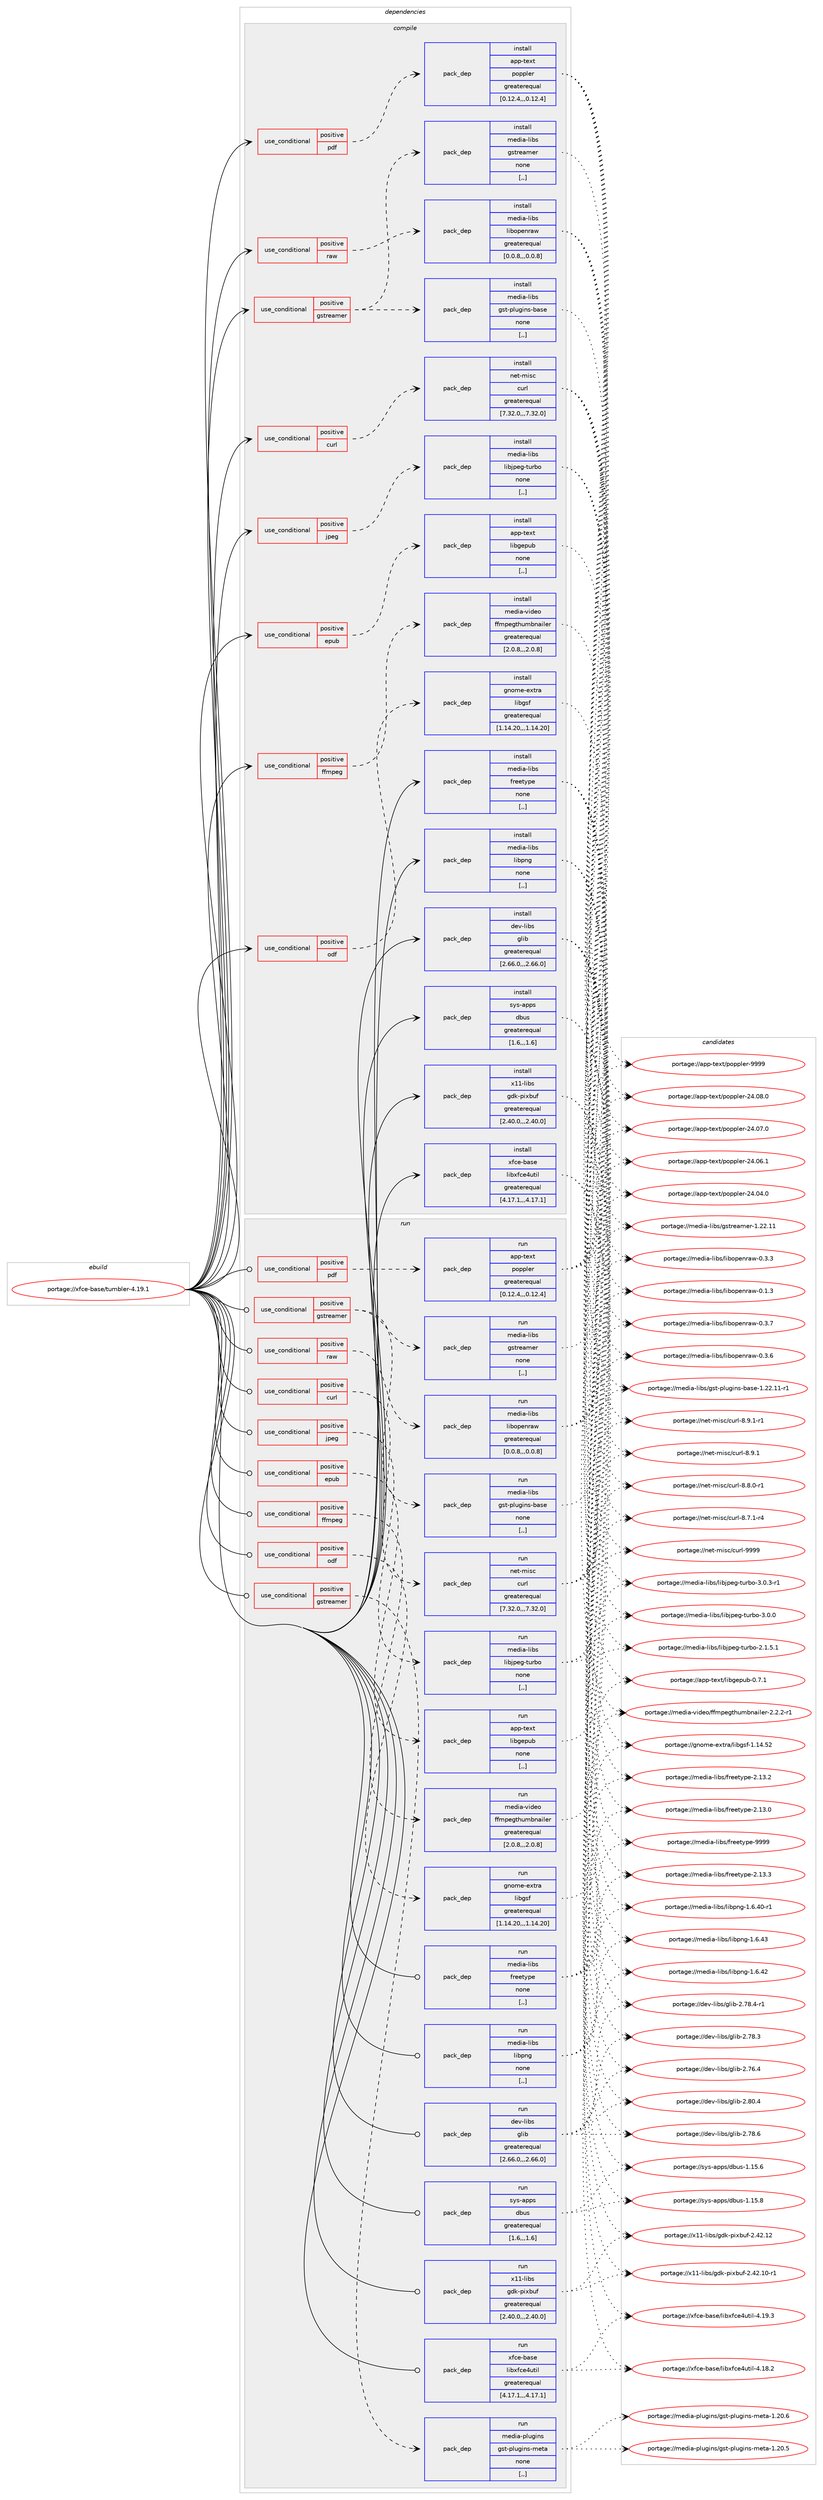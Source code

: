 digraph prolog {

# *************
# Graph options
# *************

newrank=true;
concentrate=true;
compound=true;
graph [rankdir=LR,fontname=Helvetica,fontsize=10,ranksep=1.5];#, ranksep=2.5, nodesep=0.2];
edge  [arrowhead=vee];
node  [fontname=Helvetica,fontsize=10];

# **********
# The ebuild
# **********

subgraph cluster_leftcol {
color=gray;
label=<<i>ebuild</i>>;
id [label="portage://xfce-base/tumbler-4.19.1", color=red, width=4, href="../xfce-base/tumbler-4.19.1.svg"];
}

# ****************
# The dependencies
# ****************

subgraph cluster_midcol {
color=gray;
label=<<i>dependencies</i>>;
subgraph cluster_compile {
fillcolor="#eeeeee";
style=filled;
label=<<i>compile</i>>;
subgraph cond275 {
dependency1896 [label=<<TABLE BORDER="0" CELLBORDER="1" CELLSPACING="0" CELLPADDING="4"><TR><TD ROWSPAN="3" CELLPADDING="10">use_conditional</TD></TR><TR><TD>positive</TD></TR><TR><TD>curl</TD></TR></TABLE>>, shape=none, color=red];
subgraph pack1560 {
dependency1897 [label=<<TABLE BORDER="0" CELLBORDER="1" CELLSPACING="0" CELLPADDING="4" WIDTH="220"><TR><TD ROWSPAN="6" CELLPADDING="30">pack_dep</TD></TR><TR><TD WIDTH="110">install</TD></TR><TR><TD>net-misc</TD></TR><TR><TD>curl</TD></TR><TR><TD>greaterequal</TD></TR><TR><TD>[7.32.0,,,7.32.0]</TD></TR></TABLE>>, shape=none, color=blue];
}
dependency1896:e -> dependency1897:w [weight=20,style="dashed",arrowhead="vee"];
}
id:e -> dependency1896:w [weight=20,style="solid",arrowhead="vee"];
subgraph cond276 {
dependency1898 [label=<<TABLE BORDER="0" CELLBORDER="1" CELLSPACING="0" CELLPADDING="4"><TR><TD ROWSPAN="3" CELLPADDING="10">use_conditional</TD></TR><TR><TD>positive</TD></TR><TR><TD>epub</TD></TR></TABLE>>, shape=none, color=red];
subgraph pack1561 {
dependency1899 [label=<<TABLE BORDER="0" CELLBORDER="1" CELLSPACING="0" CELLPADDING="4" WIDTH="220"><TR><TD ROWSPAN="6" CELLPADDING="30">pack_dep</TD></TR><TR><TD WIDTH="110">install</TD></TR><TR><TD>app-text</TD></TR><TR><TD>libgepub</TD></TR><TR><TD>none</TD></TR><TR><TD>[,,]</TD></TR></TABLE>>, shape=none, color=blue];
}
dependency1898:e -> dependency1899:w [weight=20,style="dashed",arrowhead="vee"];
}
id:e -> dependency1898:w [weight=20,style="solid",arrowhead="vee"];
subgraph cond277 {
dependency1900 [label=<<TABLE BORDER="0" CELLBORDER="1" CELLSPACING="0" CELLPADDING="4"><TR><TD ROWSPAN="3" CELLPADDING="10">use_conditional</TD></TR><TR><TD>positive</TD></TR><TR><TD>ffmpeg</TD></TR></TABLE>>, shape=none, color=red];
subgraph pack1562 {
dependency1901 [label=<<TABLE BORDER="0" CELLBORDER="1" CELLSPACING="0" CELLPADDING="4" WIDTH="220"><TR><TD ROWSPAN="6" CELLPADDING="30">pack_dep</TD></TR><TR><TD WIDTH="110">install</TD></TR><TR><TD>media-video</TD></TR><TR><TD>ffmpegthumbnailer</TD></TR><TR><TD>greaterequal</TD></TR><TR><TD>[2.0.8,,,2.0.8]</TD></TR></TABLE>>, shape=none, color=blue];
}
dependency1900:e -> dependency1901:w [weight=20,style="dashed",arrowhead="vee"];
}
id:e -> dependency1900:w [weight=20,style="solid",arrowhead="vee"];
subgraph cond278 {
dependency1902 [label=<<TABLE BORDER="0" CELLBORDER="1" CELLSPACING="0" CELLPADDING="4"><TR><TD ROWSPAN="3" CELLPADDING="10">use_conditional</TD></TR><TR><TD>positive</TD></TR><TR><TD>gstreamer</TD></TR></TABLE>>, shape=none, color=red];
subgraph pack1563 {
dependency1903 [label=<<TABLE BORDER="0" CELLBORDER="1" CELLSPACING="0" CELLPADDING="4" WIDTH="220"><TR><TD ROWSPAN="6" CELLPADDING="30">pack_dep</TD></TR><TR><TD WIDTH="110">install</TD></TR><TR><TD>media-libs</TD></TR><TR><TD>gstreamer</TD></TR><TR><TD>none</TD></TR><TR><TD>[,,]</TD></TR></TABLE>>, shape=none, color=blue];
}
dependency1902:e -> dependency1903:w [weight=20,style="dashed",arrowhead="vee"];
subgraph pack1564 {
dependency1904 [label=<<TABLE BORDER="0" CELLBORDER="1" CELLSPACING="0" CELLPADDING="4" WIDTH="220"><TR><TD ROWSPAN="6" CELLPADDING="30">pack_dep</TD></TR><TR><TD WIDTH="110">install</TD></TR><TR><TD>media-libs</TD></TR><TR><TD>gst-plugins-base</TD></TR><TR><TD>none</TD></TR><TR><TD>[,,]</TD></TR></TABLE>>, shape=none, color=blue];
}
dependency1902:e -> dependency1904:w [weight=20,style="dashed",arrowhead="vee"];
}
id:e -> dependency1902:w [weight=20,style="solid",arrowhead="vee"];
subgraph cond279 {
dependency1905 [label=<<TABLE BORDER="0" CELLBORDER="1" CELLSPACING="0" CELLPADDING="4"><TR><TD ROWSPAN="3" CELLPADDING="10">use_conditional</TD></TR><TR><TD>positive</TD></TR><TR><TD>jpeg</TD></TR></TABLE>>, shape=none, color=red];
subgraph pack1565 {
dependency1906 [label=<<TABLE BORDER="0" CELLBORDER="1" CELLSPACING="0" CELLPADDING="4" WIDTH="220"><TR><TD ROWSPAN="6" CELLPADDING="30">pack_dep</TD></TR><TR><TD WIDTH="110">install</TD></TR><TR><TD>media-libs</TD></TR><TR><TD>libjpeg-turbo</TD></TR><TR><TD>none</TD></TR><TR><TD>[,,]</TD></TR></TABLE>>, shape=none, color=blue];
}
dependency1905:e -> dependency1906:w [weight=20,style="dashed",arrowhead="vee"];
}
id:e -> dependency1905:w [weight=20,style="solid",arrowhead="vee"];
subgraph cond280 {
dependency1907 [label=<<TABLE BORDER="0" CELLBORDER="1" CELLSPACING="0" CELLPADDING="4"><TR><TD ROWSPAN="3" CELLPADDING="10">use_conditional</TD></TR><TR><TD>positive</TD></TR><TR><TD>odf</TD></TR></TABLE>>, shape=none, color=red];
subgraph pack1566 {
dependency1908 [label=<<TABLE BORDER="0" CELLBORDER="1" CELLSPACING="0" CELLPADDING="4" WIDTH="220"><TR><TD ROWSPAN="6" CELLPADDING="30">pack_dep</TD></TR><TR><TD WIDTH="110">install</TD></TR><TR><TD>gnome-extra</TD></TR><TR><TD>libgsf</TD></TR><TR><TD>greaterequal</TD></TR><TR><TD>[1.14.20,,,1.14.20]</TD></TR></TABLE>>, shape=none, color=blue];
}
dependency1907:e -> dependency1908:w [weight=20,style="dashed",arrowhead="vee"];
}
id:e -> dependency1907:w [weight=20,style="solid",arrowhead="vee"];
subgraph cond281 {
dependency1909 [label=<<TABLE BORDER="0" CELLBORDER="1" CELLSPACING="0" CELLPADDING="4"><TR><TD ROWSPAN="3" CELLPADDING="10">use_conditional</TD></TR><TR><TD>positive</TD></TR><TR><TD>pdf</TD></TR></TABLE>>, shape=none, color=red];
subgraph pack1567 {
dependency1910 [label=<<TABLE BORDER="0" CELLBORDER="1" CELLSPACING="0" CELLPADDING="4" WIDTH="220"><TR><TD ROWSPAN="6" CELLPADDING="30">pack_dep</TD></TR><TR><TD WIDTH="110">install</TD></TR><TR><TD>app-text</TD></TR><TR><TD>poppler</TD></TR><TR><TD>greaterequal</TD></TR><TR><TD>[0.12.4,,,0.12.4]</TD></TR></TABLE>>, shape=none, color=blue];
}
dependency1909:e -> dependency1910:w [weight=20,style="dashed",arrowhead="vee"];
}
id:e -> dependency1909:w [weight=20,style="solid",arrowhead="vee"];
subgraph cond282 {
dependency1911 [label=<<TABLE BORDER="0" CELLBORDER="1" CELLSPACING="0" CELLPADDING="4"><TR><TD ROWSPAN="3" CELLPADDING="10">use_conditional</TD></TR><TR><TD>positive</TD></TR><TR><TD>raw</TD></TR></TABLE>>, shape=none, color=red];
subgraph pack1568 {
dependency1912 [label=<<TABLE BORDER="0" CELLBORDER="1" CELLSPACING="0" CELLPADDING="4" WIDTH="220"><TR><TD ROWSPAN="6" CELLPADDING="30">pack_dep</TD></TR><TR><TD WIDTH="110">install</TD></TR><TR><TD>media-libs</TD></TR><TR><TD>libopenraw</TD></TR><TR><TD>greaterequal</TD></TR><TR><TD>[0.0.8,,,0.0.8]</TD></TR></TABLE>>, shape=none, color=blue];
}
dependency1911:e -> dependency1912:w [weight=20,style="dashed",arrowhead="vee"];
}
id:e -> dependency1911:w [weight=20,style="solid",arrowhead="vee"];
subgraph pack1569 {
dependency1913 [label=<<TABLE BORDER="0" CELLBORDER="1" CELLSPACING="0" CELLPADDING="4" WIDTH="220"><TR><TD ROWSPAN="6" CELLPADDING="30">pack_dep</TD></TR><TR><TD WIDTH="110">install</TD></TR><TR><TD>dev-libs</TD></TR><TR><TD>glib</TD></TR><TR><TD>greaterequal</TD></TR><TR><TD>[2.66.0,,,2.66.0]</TD></TR></TABLE>>, shape=none, color=blue];
}
id:e -> dependency1913:w [weight=20,style="solid",arrowhead="vee"];
subgraph pack1570 {
dependency1914 [label=<<TABLE BORDER="0" CELLBORDER="1" CELLSPACING="0" CELLPADDING="4" WIDTH="220"><TR><TD ROWSPAN="6" CELLPADDING="30">pack_dep</TD></TR><TR><TD WIDTH="110">install</TD></TR><TR><TD>media-libs</TD></TR><TR><TD>freetype</TD></TR><TR><TD>none</TD></TR><TR><TD>[,,]</TD></TR></TABLE>>, shape=none, color=blue];
}
id:e -> dependency1914:w [weight=20,style="solid",arrowhead="vee"];
subgraph pack1571 {
dependency1915 [label=<<TABLE BORDER="0" CELLBORDER="1" CELLSPACING="0" CELLPADDING="4" WIDTH="220"><TR><TD ROWSPAN="6" CELLPADDING="30">pack_dep</TD></TR><TR><TD WIDTH="110">install</TD></TR><TR><TD>media-libs</TD></TR><TR><TD>libpng</TD></TR><TR><TD>none</TD></TR><TR><TD>[,,]</TD></TR></TABLE>>, shape=none, color=blue];
}
id:e -> dependency1915:w [weight=20,style="solid",arrowhead="vee"];
subgraph pack1572 {
dependency1916 [label=<<TABLE BORDER="0" CELLBORDER="1" CELLSPACING="0" CELLPADDING="4" WIDTH="220"><TR><TD ROWSPAN="6" CELLPADDING="30">pack_dep</TD></TR><TR><TD WIDTH="110">install</TD></TR><TR><TD>sys-apps</TD></TR><TR><TD>dbus</TD></TR><TR><TD>greaterequal</TD></TR><TR><TD>[1.6,,,1.6]</TD></TR></TABLE>>, shape=none, color=blue];
}
id:e -> dependency1916:w [weight=20,style="solid",arrowhead="vee"];
subgraph pack1573 {
dependency1917 [label=<<TABLE BORDER="0" CELLBORDER="1" CELLSPACING="0" CELLPADDING="4" WIDTH="220"><TR><TD ROWSPAN="6" CELLPADDING="30">pack_dep</TD></TR><TR><TD WIDTH="110">install</TD></TR><TR><TD>x11-libs</TD></TR><TR><TD>gdk-pixbuf</TD></TR><TR><TD>greaterequal</TD></TR><TR><TD>[2.40.0,,,2.40.0]</TD></TR></TABLE>>, shape=none, color=blue];
}
id:e -> dependency1917:w [weight=20,style="solid",arrowhead="vee"];
subgraph pack1574 {
dependency1918 [label=<<TABLE BORDER="0" CELLBORDER="1" CELLSPACING="0" CELLPADDING="4" WIDTH="220"><TR><TD ROWSPAN="6" CELLPADDING="30">pack_dep</TD></TR><TR><TD WIDTH="110">install</TD></TR><TR><TD>xfce-base</TD></TR><TR><TD>libxfce4util</TD></TR><TR><TD>greaterequal</TD></TR><TR><TD>[4.17.1,,,4.17.1]</TD></TR></TABLE>>, shape=none, color=blue];
}
id:e -> dependency1918:w [weight=20,style="solid",arrowhead="vee"];
}
subgraph cluster_compileandrun {
fillcolor="#eeeeee";
style=filled;
label=<<i>compile and run</i>>;
}
subgraph cluster_run {
fillcolor="#eeeeee";
style=filled;
label=<<i>run</i>>;
subgraph cond283 {
dependency1919 [label=<<TABLE BORDER="0" CELLBORDER="1" CELLSPACING="0" CELLPADDING="4"><TR><TD ROWSPAN="3" CELLPADDING="10">use_conditional</TD></TR><TR><TD>positive</TD></TR><TR><TD>curl</TD></TR></TABLE>>, shape=none, color=red];
subgraph pack1575 {
dependency1920 [label=<<TABLE BORDER="0" CELLBORDER="1" CELLSPACING="0" CELLPADDING="4" WIDTH="220"><TR><TD ROWSPAN="6" CELLPADDING="30">pack_dep</TD></TR><TR><TD WIDTH="110">run</TD></TR><TR><TD>net-misc</TD></TR><TR><TD>curl</TD></TR><TR><TD>greaterequal</TD></TR><TR><TD>[7.32.0,,,7.32.0]</TD></TR></TABLE>>, shape=none, color=blue];
}
dependency1919:e -> dependency1920:w [weight=20,style="dashed",arrowhead="vee"];
}
id:e -> dependency1919:w [weight=20,style="solid",arrowhead="odot"];
subgraph cond284 {
dependency1921 [label=<<TABLE BORDER="0" CELLBORDER="1" CELLSPACING="0" CELLPADDING="4"><TR><TD ROWSPAN="3" CELLPADDING="10">use_conditional</TD></TR><TR><TD>positive</TD></TR><TR><TD>epub</TD></TR></TABLE>>, shape=none, color=red];
subgraph pack1576 {
dependency1922 [label=<<TABLE BORDER="0" CELLBORDER="1" CELLSPACING="0" CELLPADDING="4" WIDTH="220"><TR><TD ROWSPAN="6" CELLPADDING="30">pack_dep</TD></TR><TR><TD WIDTH="110">run</TD></TR><TR><TD>app-text</TD></TR><TR><TD>libgepub</TD></TR><TR><TD>none</TD></TR><TR><TD>[,,]</TD></TR></TABLE>>, shape=none, color=blue];
}
dependency1921:e -> dependency1922:w [weight=20,style="dashed",arrowhead="vee"];
}
id:e -> dependency1921:w [weight=20,style="solid",arrowhead="odot"];
subgraph cond285 {
dependency1923 [label=<<TABLE BORDER="0" CELLBORDER="1" CELLSPACING="0" CELLPADDING="4"><TR><TD ROWSPAN="3" CELLPADDING="10">use_conditional</TD></TR><TR><TD>positive</TD></TR><TR><TD>ffmpeg</TD></TR></TABLE>>, shape=none, color=red];
subgraph pack1577 {
dependency1924 [label=<<TABLE BORDER="0" CELLBORDER="1" CELLSPACING="0" CELLPADDING="4" WIDTH="220"><TR><TD ROWSPAN="6" CELLPADDING="30">pack_dep</TD></TR><TR><TD WIDTH="110">run</TD></TR><TR><TD>media-video</TD></TR><TR><TD>ffmpegthumbnailer</TD></TR><TR><TD>greaterequal</TD></TR><TR><TD>[2.0.8,,,2.0.8]</TD></TR></TABLE>>, shape=none, color=blue];
}
dependency1923:e -> dependency1924:w [weight=20,style="dashed",arrowhead="vee"];
}
id:e -> dependency1923:w [weight=20,style="solid",arrowhead="odot"];
subgraph cond286 {
dependency1925 [label=<<TABLE BORDER="0" CELLBORDER="1" CELLSPACING="0" CELLPADDING="4"><TR><TD ROWSPAN="3" CELLPADDING="10">use_conditional</TD></TR><TR><TD>positive</TD></TR><TR><TD>gstreamer</TD></TR></TABLE>>, shape=none, color=red];
subgraph pack1578 {
dependency1926 [label=<<TABLE BORDER="0" CELLBORDER="1" CELLSPACING="0" CELLPADDING="4" WIDTH="220"><TR><TD ROWSPAN="6" CELLPADDING="30">pack_dep</TD></TR><TR><TD WIDTH="110">run</TD></TR><TR><TD>media-libs</TD></TR><TR><TD>gstreamer</TD></TR><TR><TD>none</TD></TR><TR><TD>[,,]</TD></TR></TABLE>>, shape=none, color=blue];
}
dependency1925:e -> dependency1926:w [weight=20,style="dashed",arrowhead="vee"];
subgraph pack1579 {
dependency1927 [label=<<TABLE BORDER="0" CELLBORDER="1" CELLSPACING="0" CELLPADDING="4" WIDTH="220"><TR><TD ROWSPAN="6" CELLPADDING="30">pack_dep</TD></TR><TR><TD WIDTH="110">run</TD></TR><TR><TD>media-libs</TD></TR><TR><TD>gst-plugins-base</TD></TR><TR><TD>none</TD></TR><TR><TD>[,,]</TD></TR></TABLE>>, shape=none, color=blue];
}
dependency1925:e -> dependency1927:w [weight=20,style="dashed",arrowhead="vee"];
}
id:e -> dependency1925:w [weight=20,style="solid",arrowhead="odot"];
subgraph cond287 {
dependency1928 [label=<<TABLE BORDER="0" CELLBORDER="1" CELLSPACING="0" CELLPADDING="4"><TR><TD ROWSPAN="3" CELLPADDING="10">use_conditional</TD></TR><TR><TD>positive</TD></TR><TR><TD>gstreamer</TD></TR></TABLE>>, shape=none, color=red];
subgraph pack1580 {
dependency1929 [label=<<TABLE BORDER="0" CELLBORDER="1" CELLSPACING="0" CELLPADDING="4" WIDTH="220"><TR><TD ROWSPAN="6" CELLPADDING="30">pack_dep</TD></TR><TR><TD WIDTH="110">run</TD></TR><TR><TD>media-plugins</TD></TR><TR><TD>gst-plugins-meta</TD></TR><TR><TD>none</TD></TR><TR><TD>[,,]</TD></TR></TABLE>>, shape=none, color=blue];
}
dependency1928:e -> dependency1929:w [weight=20,style="dashed",arrowhead="vee"];
}
id:e -> dependency1928:w [weight=20,style="solid",arrowhead="odot"];
subgraph cond288 {
dependency1930 [label=<<TABLE BORDER="0" CELLBORDER="1" CELLSPACING="0" CELLPADDING="4"><TR><TD ROWSPAN="3" CELLPADDING="10">use_conditional</TD></TR><TR><TD>positive</TD></TR><TR><TD>jpeg</TD></TR></TABLE>>, shape=none, color=red];
subgraph pack1581 {
dependency1931 [label=<<TABLE BORDER="0" CELLBORDER="1" CELLSPACING="0" CELLPADDING="4" WIDTH="220"><TR><TD ROWSPAN="6" CELLPADDING="30">pack_dep</TD></TR><TR><TD WIDTH="110">run</TD></TR><TR><TD>media-libs</TD></TR><TR><TD>libjpeg-turbo</TD></TR><TR><TD>none</TD></TR><TR><TD>[,,]</TD></TR></TABLE>>, shape=none, color=blue];
}
dependency1930:e -> dependency1931:w [weight=20,style="dashed",arrowhead="vee"];
}
id:e -> dependency1930:w [weight=20,style="solid",arrowhead="odot"];
subgraph cond289 {
dependency1932 [label=<<TABLE BORDER="0" CELLBORDER="1" CELLSPACING="0" CELLPADDING="4"><TR><TD ROWSPAN="3" CELLPADDING="10">use_conditional</TD></TR><TR><TD>positive</TD></TR><TR><TD>odf</TD></TR></TABLE>>, shape=none, color=red];
subgraph pack1582 {
dependency1933 [label=<<TABLE BORDER="0" CELLBORDER="1" CELLSPACING="0" CELLPADDING="4" WIDTH="220"><TR><TD ROWSPAN="6" CELLPADDING="30">pack_dep</TD></TR><TR><TD WIDTH="110">run</TD></TR><TR><TD>gnome-extra</TD></TR><TR><TD>libgsf</TD></TR><TR><TD>greaterequal</TD></TR><TR><TD>[1.14.20,,,1.14.20]</TD></TR></TABLE>>, shape=none, color=blue];
}
dependency1932:e -> dependency1933:w [weight=20,style="dashed",arrowhead="vee"];
}
id:e -> dependency1932:w [weight=20,style="solid",arrowhead="odot"];
subgraph cond290 {
dependency1934 [label=<<TABLE BORDER="0" CELLBORDER="1" CELLSPACING="0" CELLPADDING="4"><TR><TD ROWSPAN="3" CELLPADDING="10">use_conditional</TD></TR><TR><TD>positive</TD></TR><TR><TD>pdf</TD></TR></TABLE>>, shape=none, color=red];
subgraph pack1583 {
dependency1935 [label=<<TABLE BORDER="0" CELLBORDER="1" CELLSPACING="0" CELLPADDING="4" WIDTH="220"><TR><TD ROWSPAN="6" CELLPADDING="30">pack_dep</TD></TR><TR><TD WIDTH="110">run</TD></TR><TR><TD>app-text</TD></TR><TR><TD>poppler</TD></TR><TR><TD>greaterequal</TD></TR><TR><TD>[0.12.4,,,0.12.4]</TD></TR></TABLE>>, shape=none, color=blue];
}
dependency1934:e -> dependency1935:w [weight=20,style="dashed",arrowhead="vee"];
}
id:e -> dependency1934:w [weight=20,style="solid",arrowhead="odot"];
subgraph cond291 {
dependency1936 [label=<<TABLE BORDER="0" CELLBORDER="1" CELLSPACING="0" CELLPADDING="4"><TR><TD ROWSPAN="3" CELLPADDING="10">use_conditional</TD></TR><TR><TD>positive</TD></TR><TR><TD>raw</TD></TR></TABLE>>, shape=none, color=red];
subgraph pack1584 {
dependency1937 [label=<<TABLE BORDER="0" CELLBORDER="1" CELLSPACING="0" CELLPADDING="4" WIDTH="220"><TR><TD ROWSPAN="6" CELLPADDING="30">pack_dep</TD></TR><TR><TD WIDTH="110">run</TD></TR><TR><TD>media-libs</TD></TR><TR><TD>libopenraw</TD></TR><TR><TD>greaterequal</TD></TR><TR><TD>[0.0.8,,,0.0.8]</TD></TR></TABLE>>, shape=none, color=blue];
}
dependency1936:e -> dependency1937:w [weight=20,style="dashed",arrowhead="vee"];
}
id:e -> dependency1936:w [weight=20,style="solid",arrowhead="odot"];
subgraph pack1585 {
dependency1938 [label=<<TABLE BORDER="0" CELLBORDER="1" CELLSPACING="0" CELLPADDING="4" WIDTH="220"><TR><TD ROWSPAN="6" CELLPADDING="30">pack_dep</TD></TR><TR><TD WIDTH="110">run</TD></TR><TR><TD>dev-libs</TD></TR><TR><TD>glib</TD></TR><TR><TD>greaterequal</TD></TR><TR><TD>[2.66.0,,,2.66.0]</TD></TR></TABLE>>, shape=none, color=blue];
}
id:e -> dependency1938:w [weight=20,style="solid",arrowhead="odot"];
subgraph pack1586 {
dependency1939 [label=<<TABLE BORDER="0" CELLBORDER="1" CELLSPACING="0" CELLPADDING="4" WIDTH="220"><TR><TD ROWSPAN="6" CELLPADDING="30">pack_dep</TD></TR><TR><TD WIDTH="110">run</TD></TR><TR><TD>media-libs</TD></TR><TR><TD>freetype</TD></TR><TR><TD>none</TD></TR><TR><TD>[,,]</TD></TR></TABLE>>, shape=none, color=blue];
}
id:e -> dependency1939:w [weight=20,style="solid",arrowhead="odot"];
subgraph pack1587 {
dependency1940 [label=<<TABLE BORDER="0" CELLBORDER="1" CELLSPACING="0" CELLPADDING="4" WIDTH="220"><TR><TD ROWSPAN="6" CELLPADDING="30">pack_dep</TD></TR><TR><TD WIDTH="110">run</TD></TR><TR><TD>media-libs</TD></TR><TR><TD>libpng</TD></TR><TR><TD>none</TD></TR><TR><TD>[,,]</TD></TR></TABLE>>, shape=none, color=blue];
}
id:e -> dependency1940:w [weight=20,style="solid",arrowhead="odot"];
subgraph pack1588 {
dependency1941 [label=<<TABLE BORDER="0" CELLBORDER="1" CELLSPACING="0" CELLPADDING="4" WIDTH="220"><TR><TD ROWSPAN="6" CELLPADDING="30">pack_dep</TD></TR><TR><TD WIDTH="110">run</TD></TR><TR><TD>sys-apps</TD></TR><TR><TD>dbus</TD></TR><TR><TD>greaterequal</TD></TR><TR><TD>[1.6,,,1.6]</TD></TR></TABLE>>, shape=none, color=blue];
}
id:e -> dependency1941:w [weight=20,style="solid",arrowhead="odot"];
subgraph pack1589 {
dependency1942 [label=<<TABLE BORDER="0" CELLBORDER="1" CELLSPACING="0" CELLPADDING="4" WIDTH="220"><TR><TD ROWSPAN="6" CELLPADDING="30">pack_dep</TD></TR><TR><TD WIDTH="110">run</TD></TR><TR><TD>x11-libs</TD></TR><TR><TD>gdk-pixbuf</TD></TR><TR><TD>greaterequal</TD></TR><TR><TD>[2.40.0,,,2.40.0]</TD></TR></TABLE>>, shape=none, color=blue];
}
id:e -> dependency1942:w [weight=20,style="solid",arrowhead="odot"];
subgraph pack1590 {
dependency1943 [label=<<TABLE BORDER="0" CELLBORDER="1" CELLSPACING="0" CELLPADDING="4" WIDTH="220"><TR><TD ROWSPAN="6" CELLPADDING="30">pack_dep</TD></TR><TR><TD WIDTH="110">run</TD></TR><TR><TD>xfce-base</TD></TR><TR><TD>libxfce4util</TD></TR><TR><TD>greaterequal</TD></TR><TR><TD>[4.17.1,,,4.17.1]</TD></TR></TABLE>>, shape=none, color=blue];
}
id:e -> dependency1943:w [weight=20,style="solid",arrowhead="odot"];
}
}

# **************
# The candidates
# **************

subgraph cluster_choices {
rank=same;
color=gray;
label=<<i>candidates</i>>;

subgraph choice1560 {
color=black;
nodesep=1;
choice110101116451091051159947991171141084557575757 [label="portage://net-misc/curl-9999", color=red, width=4,href="../net-misc/curl-9999.svg"];
choice110101116451091051159947991171141084556465746494511449 [label="portage://net-misc/curl-8.9.1-r1", color=red, width=4,href="../net-misc/curl-8.9.1-r1.svg"];
choice11010111645109105115994799117114108455646574649 [label="portage://net-misc/curl-8.9.1", color=red, width=4,href="../net-misc/curl-8.9.1.svg"];
choice110101116451091051159947991171141084556465646484511449 [label="portage://net-misc/curl-8.8.0-r1", color=red, width=4,href="../net-misc/curl-8.8.0-r1.svg"];
choice110101116451091051159947991171141084556465546494511452 [label="portage://net-misc/curl-8.7.1-r4", color=red, width=4,href="../net-misc/curl-8.7.1-r4.svg"];
dependency1897:e -> choice110101116451091051159947991171141084557575757:w [style=dotted,weight="100"];
dependency1897:e -> choice110101116451091051159947991171141084556465746494511449:w [style=dotted,weight="100"];
dependency1897:e -> choice11010111645109105115994799117114108455646574649:w [style=dotted,weight="100"];
dependency1897:e -> choice110101116451091051159947991171141084556465646484511449:w [style=dotted,weight="100"];
dependency1897:e -> choice110101116451091051159947991171141084556465546494511452:w [style=dotted,weight="100"];
}
subgraph choice1561 {
color=black;
nodesep=1;
choice9711211245116101120116471081059810310111211798454846554649 [label="portage://app-text/libgepub-0.7.1", color=red, width=4,href="../app-text/libgepub-0.7.1.svg"];
dependency1899:e -> choice9711211245116101120116471081059810310111211798454846554649:w [style=dotted,weight="100"];
}
subgraph choice1562 {
color=black;
nodesep=1;
choice10910110010597451181051001011114710210210911210110311610411710998110971051081011144550465046504511449 [label="portage://media-video/ffmpegthumbnailer-2.2.2-r1", color=red, width=4,href="../media-video/ffmpegthumbnailer-2.2.2-r1.svg"];
dependency1901:e -> choice10910110010597451181051001011114710210210911210110311610411710998110971051081011144550465046504511449:w [style=dotted,weight="100"];
}
subgraph choice1563 {
color=black;
nodesep=1;
choice10910110010597451081059811547103115116114101971091011144549465050464949 [label="portage://media-libs/gstreamer-1.22.11", color=red, width=4,href="../media-libs/gstreamer-1.22.11.svg"];
dependency1903:e -> choice10910110010597451081059811547103115116114101971091011144549465050464949:w [style=dotted,weight="100"];
}
subgraph choice1564 {
color=black;
nodesep=1;
choice109101100105974510810598115471031151164511210811710310511011545989711510145494650504649494511449 [label="portage://media-libs/gst-plugins-base-1.22.11-r1", color=red, width=4,href="../media-libs/gst-plugins-base-1.22.11-r1.svg"];
dependency1904:e -> choice109101100105974510810598115471031151164511210811710310511011545989711510145494650504649494511449:w [style=dotted,weight="100"];
}
subgraph choice1565 {
color=black;
nodesep=1;
choice109101100105974510810598115471081059810611210110345116117114981114551464846514511449 [label="portage://media-libs/libjpeg-turbo-3.0.3-r1", color=red, width=4,href="../media-libs/libjpeg-turbo-3.0.3-r1.svg"];
choice10910110010597451081059811547108105981061121011034511611711498111455146484648 [label="portage://media-libs/libjpeg-turbo-3.0.0", color=red, width=4,href="../media-libs/libjpeg-turbo-3.0.0.svg"];
choice109101100105974510810598115471081059810611210110345116117114981114550464946534649 [label="portage://media-libs/libjpeg-turbo-2.1.5.1", color=red, width=4,href="../media-libs/libjpeg-turbo-2.1.5.1.svg"];
dependency1906:e -> choice109101100105974510810598115471081059810611210110345116117114981114551464846514511449:w [style=dotted,weight="100"];
dependency1906:e -> choice10910110010597451081059811547108105981061121011034511611711498111455146484648:w [style=dotted,weight="100"];
dependency1906:e -> choice109101100105974510810598115471081059810611210110345116117114981114550464946534649:w [style=dotted,weight="100"];
}
subgraph choice1566 {
color=black;
nodesep=1;
choice103110111109101451011201161149747108105981031151024549464952465350 [label="portage://gnome-extra/libgsf-1.14.52", color=red, width=4,href="../gnome-extra/libgsf-1.14.52.svg"];
dependency1908:e -> choice103110111109101451011201161149747108105981031151024549464952465350:w [style=dotted,weight="100"];
}
subgraph choice1567 {
color=black;
nodesep=1;
choice9711211245116101120116471121111121121081011144557575757 [label="portage://app-text/poppler-9999", color=red, width=4,href="../app-text/poppler-9999.svg"];
choice9711211245116101120116471121111121121081011144550524648564648 [label="portage://app-text/poppler-24.08.0", color=red, width=4,href="../app-text/poppler-24.08.0.svg"];
choice9711211245116101120116471121111121121081011144550524648554648 [label="portage://app-text/poppler-24.07.0", color=red, width=4,href="../app-text/poppler-24.07.0.svg"];
choice9711211245116101120116471121111121121081011144550524648544649 [label="portage://app-text/poppler-24.06.1", color=red, width=4,href="../app-text/poppler-24.06.1.svg"];
choice9711211245116101120116471121111121121081011144550524648524648 [label="portage://app-text/poppler-24.04.0", color=red, width=4,href="../app-text/poppler-24.04.0.svg"];
dependency1910:e -> choice9711211245116101120116471121111121121081011144557575757:w [style=dotted,weight="100"];
dependency1910:e -> choice9711211245116101120116471121111121121081011144550524648564648:w [style=dotted,weight="100"];
dependency1910:e -> choice9711211245116101120116471121111121121081011144550524648554648:w [style=dotted,weight="100"];
dependency1910:e -> choice9711211245116101120116471121111121121081011144550524648544649:w [style=dotted,weight="100"];
dependency1910:e -> choice9711211245116101120116471121111121121081011144550524648524648:w [style=dotted,weight="100"];
}
subgraph choice1568 {
color=black;
nodesep=1;
choice109101100105974510810598115471081059811111210111011497119454846514655 [label="portage://media-libs/libopenraw-0.3.7", color=red, width=4,href="../media-libs/libopenraw-0.3.7.svg"];
choice109101100105974510810598115471081059811111210111011497119454846514654 [label="portage://media-libs/libopenraw-0.3.6", color=red, width=4,href="../media-libs/libopenraw-0.3.6.svg"];
choice109101100105974510810598115471081059811111210111011497119454846514651 [label="portage://media-libs/libopenraw-0.3.3", color=red, width=4,href="../media-libs/libopenraw-0.3.3.svg"];
choice109101100105974510810598115471081059811111210111011497119454846494651 [label="portage://media-libs/libopenraw-0.1.3", color=red, width=4,href="../media-libs/libopenraw-0.1.3.svg"];
dependency1912:e -> choice109101100105974510810598115471081059811111210111011497119454846514655:w [style=dotted,weight="100"];
dependency1912:e -> choice109101100105974510810598115471081059811111210111011497119454846514654:w [style=dotted,weight="100"];
dependency1912:e -> choice109101100105974510810598115471081059811111210111011497119454846514651:w [style=dotted,weight="100"];
dependency1912:e -> choice109101100105974510810598115471081059811111210111011497119454846494651:w [style=dotted,weight="100"];
}
subgraph choice1569 {
color=black;
nodesep=1;
choice1001011184510810598115471031081059845504656484652 [label="portage://dev-libs/glib-2.80.4", color=red, width=4,href="../dev-libs/glib-2.80.4.svg"];
choice1001011184510810598115471031081059845504655564654 [label="portage://dev-libs/glib-2.78.6", color=red, width=4,href="../dev-libs/glib-2.78.6.svg"];
choice10010111845108105981154710310810598455046555646524511449 [label="portage://dev-libs/glib-2.78.4-r1", color=red, width=4,href="../dev-libs/glib-2.78.4-r1.svg"];
choice1001011184510810598115471031081059845504655564651 [label="portage://dev-libs/glib-2.78.3", color=red, width=4,href="../dev-libs/glib-2.78.3.svg"];
choice1001011184510810598115471031081059845504655544652 [label="portage://dev-libs/glib-2.76.4", color=red, width=4,href="../dev-libs/glib-2.76.4.svg"];
dependency1913:e -> choice1001011184510810598115471031081059845504656484652:w [style=dotted,weight="100"];
dependency1913:e -> choice1001011184510810598115471031081059845504655564654:w [style=dotted,weight="100"];
dependency1913:e -> choice10010111845108105981154710310810598455046555646524511449:w [style=dotted,weight="100"];
dependency1913:e -> choice1001011184510810598115471031081059845504655564651:w [style=dotted,weight="100"];
dependency1913:e -> choice1001011184510810598115471031081059845504655544652:w [style=dotted,weight="100"];
}
subgraph choice1570 {
color=black;
nodesep=1;
choice109101100105974510810598115471021141011011161211121014557575757 [label="portage://media-libs/freetype-9999", color=red, width=4,href="../media-libs/freetype-9999.svg"];
choice1091011001059745108105981154710211410110111612111210145504649514651 [label="portage://media-libs/freetype-2.13.3", color=red, width=4,href="../media-libs/freetype-2.13.3.svg"];
choice1091011001059745108105981154710211410110111612111210145504649514650 [label="portage://media-libs/freetype-2.13.2", color=red, width=4,href="../media-libs/freetype-2.13.2.svg"];
choice1091011001059745108105981154710211410110111612111210145504649514648 [label="portage://media-libs/freetype-2.13.0", color=red, width=4,href="../media-libs/freetype-2.13.0.svg"];
dependency1914:e -> choice109101100105974510810598115471021141011011161211121014557575757:w [style=dotted,weight="100"];
dependency1914:e -> choice1091011001059745108105981154710211410110111612111210145504649514651:w [style=dotted,weight="100"];
dependency1914:e -> choice1091011001059745108105981154710211410110111612111210145504649514650:w [style=dotted,weight="100"];
dependency1914:e -> choice1091011001059745108105981154710211410110111612111210145504649514648:w [style=dotted,weight="100"];
}
subgraph choice1571 {
color=black;
nodesep=1;
choice109101100105974510810598115471081059811211010345494654465251 [label="portage://media-libs/libpng-1.6.43", color=red, width=4,href="../media-libs/libpng-1.6.43.svg"];
choice109101100105974510810598115471081059811211010345494654465250 [label="portage://media-libs/libpng-1.6.42", color=red, width=4,href="../media-libs/libpng-1.6.42.svg"];
choice1091011001059745108105981154710810598112110103454946544652484511449 [label="portage://media-libs/libpng-1.6.40-r1", color=red, width=4,href="../media-libs/libpng-1.6.40-r1.svg"];
dependency1915:e -> choice109101100105974510810598115471081059811211010345494654465251:w [style=dotted,weight="100"];
dependency1915:e -> choice109101100105974510810598115471081059811211010345494654465250:w [style=dotted,weight="100"];
dependency1915:e -> choice1091011001059745108105981154710810598112110103454946544652484511449:w [style=dotted,weight="100"];
}
subgraph choice1572 {
color=black;
nodesep=1;
choice1151211154597112112115471009811711545494649534656 [label="portage://sys-apps/dbus-1.15.8", color=red, width=4,href="../sys-apps/dbus-1.15.8.svg"];
choice1151211154597112112115471009811711545494649534654 [label="portage://sys-apps/dbus-1.15.6", color=red, width=4,href="../sys-apps/dbus-1.15.6.svg"];
dependency1916:e -> choice1151211154597112112115471009811711545494649534656:w [style=dotted,weight="100"];
dependency1916:e -> choice1151211154597112112115471009811711545494649534654:w [style=dotted,weight="100"];
}
subgraph choice1573 {
color=black;
nodesep=1;
choice120494945108105981154710310010745112105120981171024550465250464950 [label="portage://x11-libs/gdk-pixbuf-2.42.12", color=red, width=4,href="../x11-libs/gdk-pixbuf-2.42.12.svg"];
choice1204949451081059811547103100107451121051209811710245504652504649484511449 [label="portage://x11-libs/gdk-pixbuf-2.42.10-r1", color=red, width=4,href="../x11-libs/gdk-pixbuf-2.42.10-r1.svg"];
dependency1917:e -> choice120494945108105981154710310010745112105120981171024550465250464950:w [style=dotted,weight="100"];
dependency1917:e -> choice1204949451081059811547103100107451121051209811710245504652504649484511449:w [style=dotted,weight="100"];
}
subgraph choice1574 {
color=black;
nodesep=1;
choice120102991014598971151014710810598120102991015211711610510845524649574651 [label="portage://xfce-base/libxfce4util-4.19.3", color=red, width=4,href="../xfce-base/libxfce4util-4.19.3.svg"];
choice120102991014598971151014710810598120102991015211711610510845524649564650 [label="portage://xfce-base/libxfce4util-4.18.2", color=red, width=4,href="../xfce-base/libxfce4util-4.18.2.svg"];
dependency1918:e -> choice120102991014598971151014710810598120102991015211711610510845524649574651:w [style=dotted,weight="100"];
dependency1918:e -> choice120102991014598971151014710810598120102991015211711610510845524649564650:w [style=dotted,weight="100"];
}
subgraph choice1575 {
color=black;
nodesep=1;
choice110101116451091051159947991171141084557575757 [label="portage://net-misc/curl-9999", color=red, width=4,href="../net-misc/curl-9999.svg"];
choice110101116451091051159947991171141084556465746494511449 [label="portage://net-misc/curl-8.9.1-r1", color=red, width=4,href="../net-misc/curl-8.9.1-r1.svg"];
choice11010111645109105115994799117114108455646574649 [label="portage://net-misc/curl-8.9.1", color=red, width=4,href="../net-misc/curl-8.9.1.svg"];
choice110101116451091051159947991171141084556465646484511449 [label="portage://net-misc/curl-8.8.0-r1", color=red, width=4,href="../net-misc/curl-8.8.0-r1.svg"];
choice110101116451091051159947991171141084556465546494511452 [label="portage://net-misc/curl-8.7.1-r4", color=red, width=4,href="../net-misc/curl-8.7.1-r4.svg"];
dependency1920:e -> choice110101116451091051159947991171141084557575757:w [style=dotted,weight="100"];
dependency1920:e -> choice110101116451091051159947991171141084556465746494511449:w [style=dotted,weight="100"];
dependency1920:e -> choice11010111645109105115994799117114108455646574649:w [style=dotted,weight="100"];
dependency1920:e -> choice110101116451091051159947991171141084556465646484511449:w [style=dotted,weight="100"];
dependency1920:e -> choice110101116451091051159947991171141084556465546494511452:w [style=dotted,weight="100"];
}
subgraph choice1576 {
color=black;
nodesep=1;
choice9711211245116101120116471081059810310111211798454846554649 [label="portage://app-text/libgepub-0.7.1", color=red, width=4,href="../app-text/libgepub-0.7.1.svg"];
dependency1922:e -> choice9711211245116101120116471081059810310111211798454846554649:w [style=dotted,weight="100"];
}
subgraph choice1577 {
color=black;
nodesep=1;
choice10910110010597451181051001011114710210210911210110311610411710998110971051081011144550465046504511449 [label="portage://media-video/ffmpegthumbnailer-2.2.2-r1", color=red, width=4,href="../media-video/ffmpegthumbnailer-2.2.2-r1.svg"];
dependency1924:e -> choice10910110010597451181051001011114710210210911210110311610411710998110971051081011144550465046504511449:w [style=dotted,weight="100"];
}
subgraph choice1578 {
color=black;
nodesep=1;
choice10910110010597451081059811547103115116114101971091011144549465050464949 [label="portage://media-libs/gstreamer-1.22.11", color=red, width=4,href="../media-libs/gstreamer-1.22.11.svg"];
dependency1926:e -> choice10910110010597451081059811547103115116114101971091011144549465050464949:w [style=dotted,weight="100"];
}
subgraph choice1579 {
color=black;
nodesep=1;
choice109101100105974510810598115471031151164511210811710310511011545989711510145494650504649494511449 [label="portage://media-libs/gst-plugins-base-1.22.11-r1", color=red, width=4,href="../media-libs/gst-plugins-base-1.22.11-r1.svg"];
dependency1927:e -> choice109101100105974510810598115471031151164511210811710310511011545989711510145494650504649494511449:w [style=dotted,weight="100"];
}
subgraph choice1580 {
color=black;
nodesep=1;
choice10910110010597451121081171031051101154710311511645112108117103105110115451091011169745494650484654 [label="portage://media-plugins/gst-plugins-meta-1.20.6", color=red, width=4,href="../media-plugins/gst-plugins-meta-1.20.6.svg"];
choice10910110010597451121081171031051101154710311511645112108117103105110115451091011169745494650484653 [label="portage://media-plugins/gst-plugins-meta-1.20.5", color=red, width=4,href="../media-plugins/gst-plugins-meta-1.20.5.svg"];
dependency1929:e -> choice10910110010597451121081171031051101154710311511645112108117103105110115451091011169745494650484654:w [style=dotted,weight="100"];
dependency1929:e -> choice10910110010597451121081171031051101154710311511645112108117103105110115451091011169745494650484653:w [style=dotted,weight="100"];
}
subgraph choice1581 {
color=black;
nodesep=1;
choice109101100105974510810598115471081059810611210110345116117114981114551464846514511449 [label="portage://media-libs/libjpeg-turbo-3.0.3-r1", color=red, width=4,href="../media-libs/libjpeg-turbo-3.0.3-r1.svg"];
choice10910110010597451081059811547108105981061121011034511611711498111455146484648 [label="portage://media-libs/libjpeg-turbo-3.0.0", color=red, width=4,href="../media-libs/libjpeg-turbo-3.0.0.svg"];
choice109101100105974510810598115471081059810611210110345116117114981114550464946534649 [label="portage://media-libs/libjpeg-turbo-2.1.5.1", color=red, width=4,href="../media-libs/libjpeg-turbo-2.1.5.1.svg"];
dependency1931:e -> choice109101100105974510810598115471081059810611210110345116117114981114551464846514511449:w [style=dotted,weight="100"];
dependency1931:e -> choice10910110010597451081059811547108105981061121011034511611711498111455146484648:w [style=dotted,weight="100"];
dependency1931:e -> choice109101100105974510810598115471081059810611210110345116117114981114550464946534649:w [style=dotted,weight="100"];
}
subgraph choice1582 {
color=black;
nodesep=1;
choice103110111109101451011201161149747108105981031151024549464952465350 [label="portage://gnome-extra/libgsf-1.14.52", color=red, width=4,href="../gnome-extra/libgsf-1.14.52.svg"];
dependency1933:e -> choice103110111109101451011201161149747108105981031151024549464952465350:w [style=dotted,weight="100"];
}
subgraph choice1583 {
color=black;
nodesep=1;
choice9711211245116101120116471121111121121081011144557575757 [label="portage://app-text/poppler-9999", color=red, width=4,href="../app-text/poppler-9999.svg"];
choice9711211245116101120116471121111121121081011144550524648564648 [label="portage://app-text/poppler-24.08.0", color=red, width=4,href="../app-text/poppler-24.08.0.svg"];
choice9711211245116101120116471121111121121081011144550524648554648 [label="portage://app-text/poppler-24.07.0", color=red, width=4,href="../app-text/poppler-24.07.0.svg"];
choice9711211245116101120116471121111121121081011144550524648544649 [label="portage://app-text/poppler-24.06.1", color=red, width=4,href="../app-text/poppler-24.06.1.svg"];
choice9711211245116101120116471121111121121081011144550524648524648 [label="portage://app-text/poppler-24.04.0", color=red, width=4,href="../app-text/poppler-24.04.0.svg"];
dependency1935:e -> choice9711211245116101120116471121111121121081011144557575757:w [style=dotted,weight="100"];
dependency1935:e -> choice9711211245116101120116471121111121121081011144550524648564648:w [style=dotted,weight="100"];
dependency1935:e -> choice9711211245116101120116471121111121121081011144550524648554648:w [style=dotted,weight="100"];
dependency1935:e -> choice9711211245116101120116471121111121121081011144550524648544649:w [style=dotted,weight="100"];
dependency1935:e -> choice9711211245116101120116471121111121121081011144550524648524648:w [style=dotted,weight="100"];
}
subgraph choice1584 {
color=black;
nodesep=1;
choice109101100105974510810598115471081059811111210111011497119454846514655 [label="portage://media-libs/libopenraw-0.3.7", color=red, width=4,href="../media-libs/libopenraw-0.3.7.svg"];
choice109101100105974510810598115471081059811111210111011497119454846514654 [label="portage://media-libs/libopenraw-0.3.6", color=red, width=4,href="../media-libs/libopenraw-0.3.6.svg"];
choice109101100105974510810598115471081059811111210111011497119454846514651 [label="portage://media-libs/libopenraw-0.3.3", color=red, width=4,href="../media-libs/libopenraw-0.3.3.svg"];
choice109101100105974510810598115471081059811111210111011497119454846494651 [label="portage://media-libs/libopenraw-0.1.3", color=red, width=4,href="../media-libs/libopenraw-0.1.3.svg"];
dependency1937:e -> choice109101100105974510810598115471081059811111210111011497119454846514655:w [style=dotted,weight="100"];
dependency1937:e -> choice109101100105974510810598115471081059811111210111011497119454846514654:w [style=dotted,weight="100"];
dependency1937:e -> choice109101100105974510810598115471081059811111210111011497119454846514651:w [style=dotted,weight="100"];
dependency1937:e -> choice109101100105974510810598115471081059811111210111011497119454846494651:w [style=dotted,weight="100"];
}
subgraph choice1585 {
color=black;
nodesep=1;
choice1001011184510810598115471031081059845504656484652 [label="portage://dev-libs/glib-2.80.4", color=red, width=4,href="../dev-libs/glib-2.80.4.svg"];
choice1001011184510810598115471031081059845504655564654 [label="portage://dev-libs/glib-2.78.6", color=red, width=4,href="../dev-libs/glib-2.78.6.svg"];
choice10010111845108105981154710310810598455046555646524511449 [label="portage://dev-libs/glib-2.78.4-r1", color=red, width=4,href="../dev-libs/glib-2.78.4-r1.svg"];
choice1001011184510810598115471031081059845504655564651 [label="portage://dev-libs/glib-2.78.3", color=red, width=4,href="../dev-libs/glib-2.78.3.svg"];
choice1001011184510810598115471031081059845504655544652 [label="portage://dev-libs/glib-2.76.4", color=red, width=4,href="../dev-libs/glib-2.76.4.svg"];
dependency1938:e -> choice1001011184510810598115471031081059845504656484652:w [style=dotted,weight="100"];
dependency1938:e -> choice1001011184510810598115471031081059845504655564654:w [style=dotted,weight="100"];
dependency1938:e -> choice10010111845108105981154710310810598455046555646524511449:w [style=dotted,weight="100"];
dependency1938:e -> choice1001011184510810598115471031081059845504655564651:w [style=dotted,weight="100"];
dependency1938:e -> choice1001011184510810598115471031081059845504655544652:w [style=dotted,weight="100"];
}
subgraph choice1586 {
color=black;
nodesep=1;
choice109101100105974510810598115471021141011011161211121014557575757 [label="portage://media-libs/freetype-9999", color=red, width=4,href="../media-libs/freetype-9999.svg"];
choice1091011001059745108105981154710211410110111612111210145504649514651 [label="portage://media-libs/freetype-2.13.3", color=red, width=4,href="../media-libs/freetype-2.13.3.svg"];
choice1091011001059745108105981154710211410110111612111210145504649514650 [label="portage://media-libs/freetype-2.13.2", color=red, width=4,href="../media-libs/freetype-2.13.2.svg"];
choice1091011001059745108105981154710211410110111612111210145504649514648 [label="portage://media-libs/freetype-2.13.0", color=red, width=4,href="../media-libs/freetype-2.13.0.svg"];
dependency1939:e -> choice109101100105974510810598115471021141011011161211121014557575757:w [style=dotted,weight="100"];
dependency1939:e -> choice1091011001059745108105981154710211410110111612111210145504649514651:w [style=dotted,weight="100"];
dependency1939:e -> choice1091011001059745108105981154710211410110111612111210145504649514650:w [style=dotted,weight="100"];
dependency1939:e -> choice1091011001059745108105981154710211410110111612111210145504649514648:w [style=dotted,weight="100"];
}
subgraph choice1587 {
color=black;
nodesep=1;
choice109101100105974510810598115471081059811211010345494654465251 [label="portage://media-libs/libpng-1.6.43", color=red, width=4,href="../media-libs/libpng-1.6.43.svg"];
choice109101100105974510810598115471081059811211010345494654465250 [label="portage://media-libs/libpng-1.6.42", color=red, width=4,href="../media-libs/libpng-1.6.42.svg"];
choice1091011001059745108105981154710810598112110103454946544652484511449 [label="portage://media-libs/libpng-1.6.40-r1", color=red, width=4,href="../media-libs/libpng-1.6.40-r1.svg"];
dependency1940:e -> choice109101100105974510810598115471081059811211010345494654465251:w [style=dotted,weight="100"];
dependency1940:e -> choice109101100105974510810598115471081059811211010345494654465250:w [style=dotted,weight="100"];
dependency1940:e -> choice1091011001059745108105981154710810598112110103454946544652484511449:w [style=dotted,weight="100"];
}
subgraph choice1588 {
color=black;
nodesep=1;
choice1151211154597112112115471009811711545494649534656 [label="portage://sys-apps/dbus-1.15.8", color=red, width=4,href="../sys-apps/dbus-1.15.8.svg"];
choice1151211154597112112115471009811711545494649534654 [label="portage://sys-apps/dbus-1.15.6", color=red, width=4,href="../sys-apps/dbus-1.15.6.svg"];
dependency1941:e -> choice1151211154597112112115471009811711545494649534656:w [style=dotted,weight="100"];
dependency1941:e -> choice1151211154597112112115471009811711545494649534654:w [style=dotted,weight="100"];
}
subgraph choice1589 {
color=black;
nodesep=1;
choice120494945108105981154710310010745112105120981171024550465250464950 [label="portage://x11-libs/gdk-pixbuf-2.42.12", color=red, width=4,href="../x11-libs/gdk-pixbuf-2.42.12.svg"];
choice1204949451081059811547103100107451121051209811710245504652504649484511449 [label="portage://x11-libs/gdk-pixbuf-2.42.10-r1", color=red, width=4,href="../x11-libs/gdk-pixbuf-2.42.10-r1.svg"];
dependency1942:e -> choice120494945108105981154710310010745112105120981171024550465250464950:w [style=dotted,weight="100"];
dependency1942:e -> choice1204949451081059811547103100107451121051209811710245504652504649484511449:w [style=dotted,weight="100"];
}
subgraph choice1590 {
color=black;
nodesep=1;
choice120102991014598971151014710810598120102991015211711610510845524649574651 [label="portage://xfce-base/libxfce4util-4.19.3", color=red, width=4,href="../xfce-base/libxfce4util-4.19.3.svg"];
choice120102991014598971151014710810598120102991015211711610510845524649564650 [label="portage://xfce-base/libxfce4util-4.18.2", color=red, width=4,href="../xfce-base/libxfce4util-4.18.2.svg"];
dependency1943:e -> choice120102991014598971151014710810598120102991015211711610510845524649574651:w [style=dotted,weight="100"];
dependency1943:e -> choice120102991014598971151014710810598120102991015211711610510845524649564650:w [style=dotted,weight="100"];
}
}

}
